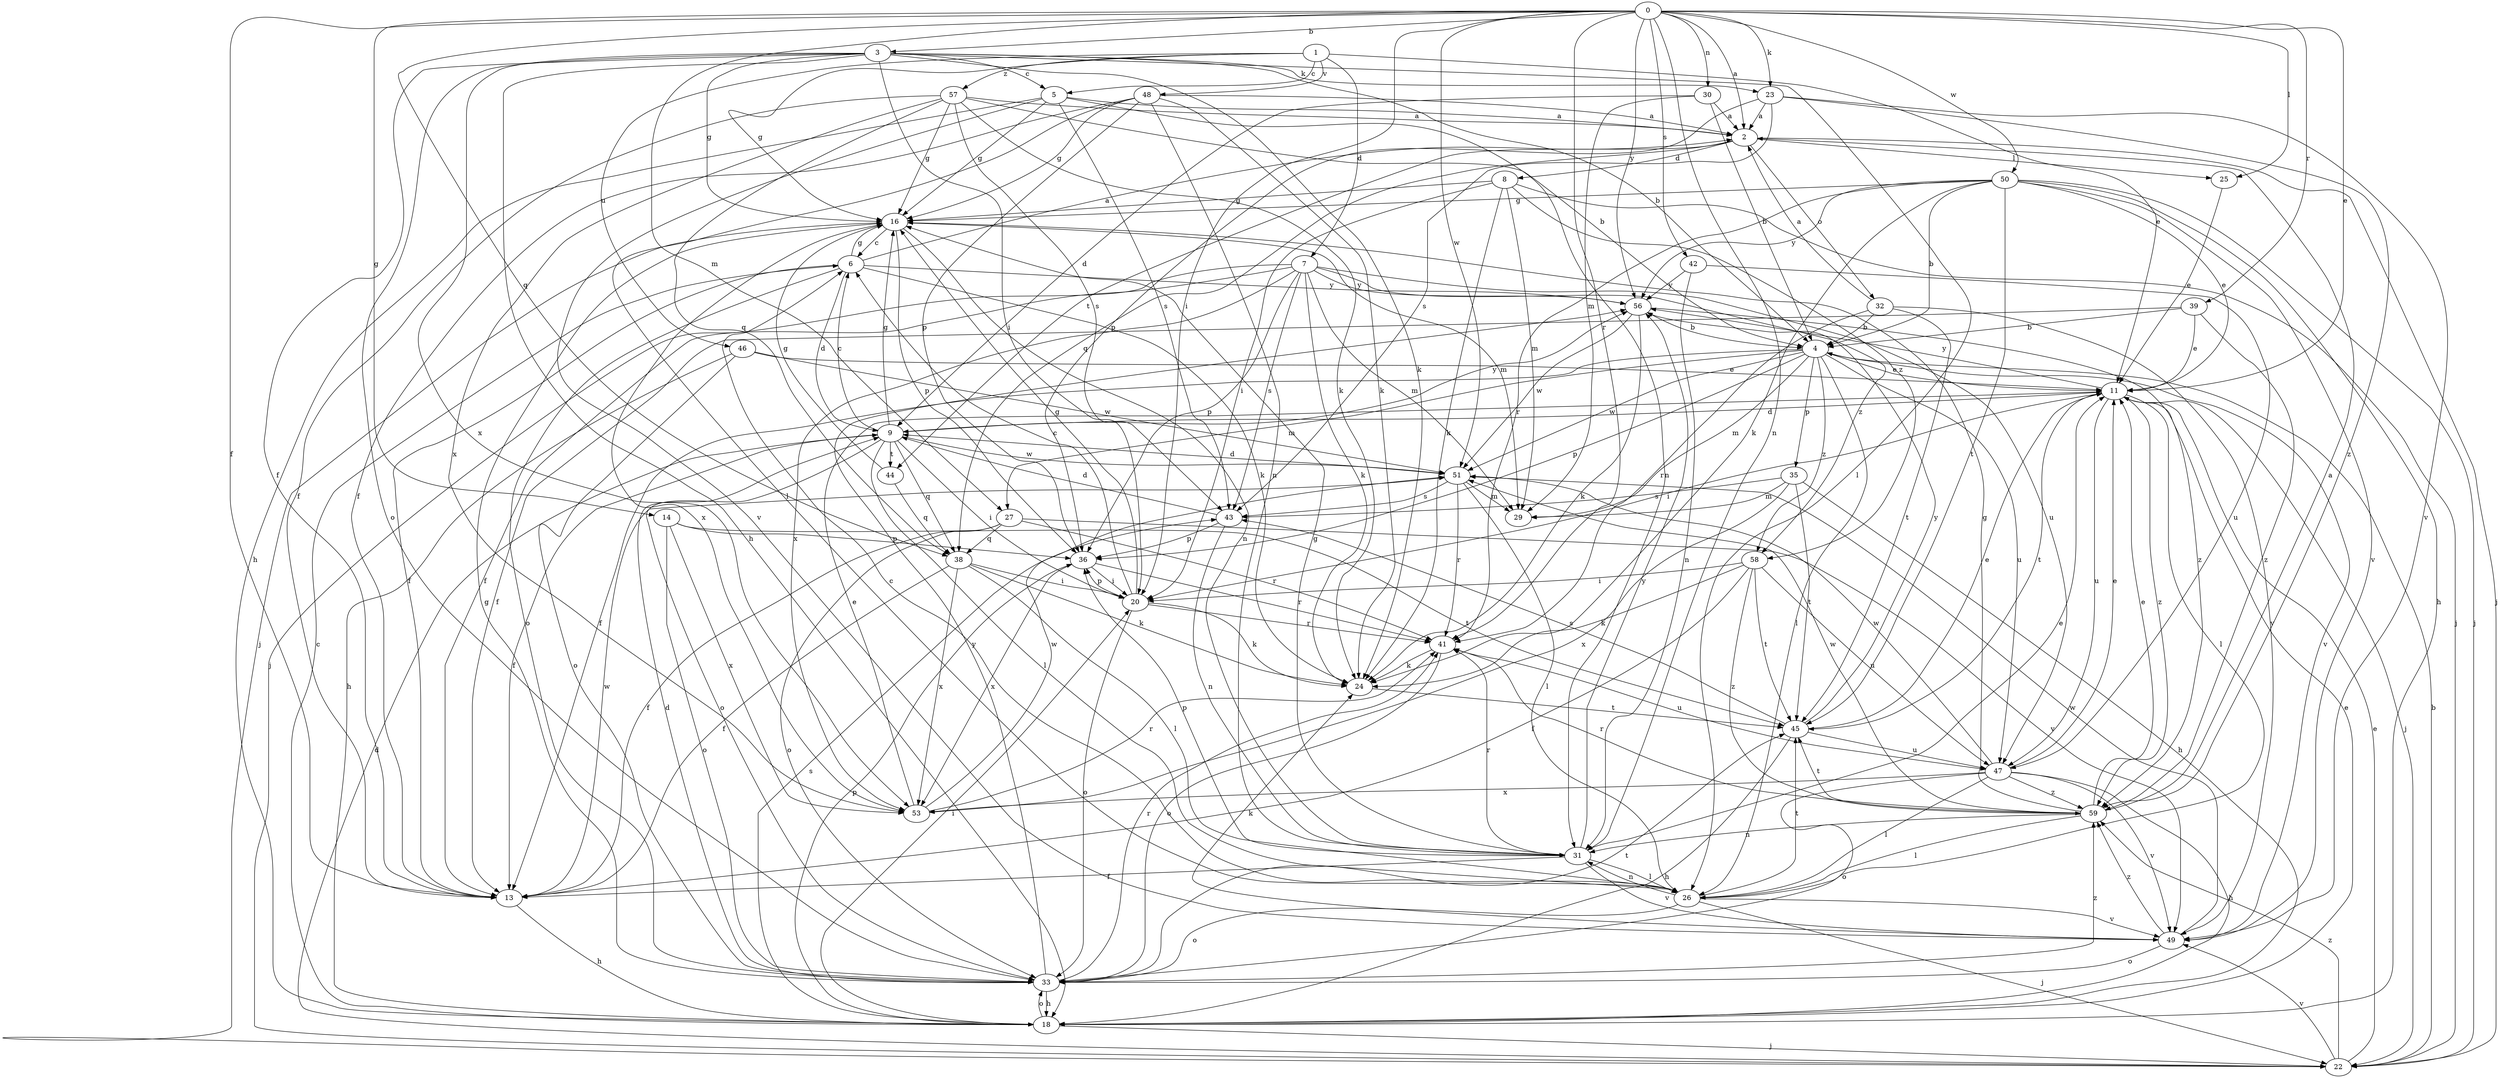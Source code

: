 strict digraph  {
0;
1;
2;
3;
4;
5;
6;
7;
8;
9;
11;
13;
14;
16;
18;
20;
22;
23;
24;
25;
26;
27;
29;
30;
31;
32;
33;
35;
36;
38;
39;
41;
42;
43;
44;
45;
46;
47;
48;
49;
50;
51;
53;
56;
57;
58;
59;
0 -> 2  [label=a];
0 -> 3  [label=b];
0 -> 11  [label=e];
0 -> 13  [label=f];
0 -> 14  [label=g];
0 -> 20  [label=i];
0 -> 23  [label=k];
0 -> 25  [label=l];
0 -> 27  [label=m];
0 -> 30  [label=n];
0 -> 31  [label=n];
0 -> 38  [label=q];
0 -> 39  [label=r];
0 -> 41  [label=r];
0 -> 42  [label=s];
0 -> 50  [label=w];
0 -> 51  [label=w];
0 -> 56  [label=y];
1 -> 5  [label=c];
1 -> 7  [label=d];
1 -> 11  [label=e];
1 -> 16  [label=g];
1 -> 46  [label=u];
1 -> 48  [label=v];
1 -> 57  [label=z];
2 -> 8  [label=d];
2 -> 22  [label=j];
2 -> 25  [label=l];
2 -> 32  [label=o];
2 -> 38  [label=q];
2 -> 44  [label=t];
3 -> 4  [label=b];
3 -> 5  [label=c];
3 -> 13  [label=f];
3 -> 16  [label=g];
3 -> 18  [label=h];
3 -> 20  [label=i];
3 -> 23  [label=k];
3 -> 24  [label=k];
3 -> 26  [label=l];
3 -> 33  [label=o];
3 -> 53  [label=x];
4 -> 11  [label=e];
4 -> 13  [label=f];
4 -> 26  [label=l];
4 -> 27  [label=m];
4 -> 29  [label=m];
4 -> 35  [label=p];
4 -> 36  [label=p];
4 -> 47  [label=u];
4 -> 49  [label=v];
4 -> 51  [label=w];
4 -> 58  [label=z];
5 -> 2  [label=a];
5 -> 16  [label=g];
5 -> 18  [label=h];
5 -> 31  [label=n];
5 -> 43  [label=s];
5 -> 49  [label=v];
6 -> 2  [label=a];
6 -> 9  [label=d];
6 -> 13  [label=f];
6 -> 16  [label=g];
6 -> 24  [label=k];
6 -> 33  [label=o];
6 -> 56  [label=y];
7 -> 13  [label=f];
7 -> 22  [label=j];
7 -> 24  [label=k];
7 -> 29  [label=m];
7 -> 36  [label=p];
7 -> 43  [label=s];
7 -> 47  [label=u];
7 -> 53  [label=x];
7 -> 56  [label=y];
7 -> 58  [label=z];
8 -> 16  [label=g];
8 -> 20  [label=i];
8 -> 22  [label=j];
8 -> 24  [label=k];
8 -> 29  [label=m];
8 -> 58  [label=z];
9 -> 6  [label=c];
9 -> 13  [label=f];
9 -> 16  [label=g];
9 -> 20  [label=i];
9 -> 26  [label=l];
9 -> 33  [label=o];
9 -> 38  [label=q];
9 -> 44  [label=t];
9 -> 51  [label=w];
9 -> 56  [label=y];
11 -> 9  [label=d];
11 -> 20  [label=i];
11 -> 22  [label=j];
11 -> 26  [label=l];
11 -> 45  [label=t];
11 -> 47  [label=u];
11 -> 56  [label=y];
11 -> 59  [label=z];
13 -> 18  [label=h];
13 -> 51  [label=w];
14 -> 33  [label=o];
14 -> 36  [label=p];
14 -> 45  [label=t];
14 -> 53  [label=x];
16 -> 6  [label=c];
16 -> 22  [label=j];
16 -> 29  [label=m];
16 -> 31  [label=n];
16 -> 36  [label=p];
16 -> 53  [label=x];
18 -> 6  [label=c];
18 -> 11  [label=e];
18 -> 20  [label=i];
18 -> 22  [label=j];
18 -> 33  [label=o];
18 -> 36  [label=p];
18 -> 43  [label=s];
20 -> 6  [label=c];
20 -> 16  [label=g];
20 -> 24  [label=k];
20 -> 33  [label=o];
20 -> 36  [label=p];
20 -> 41  [label=r];
22 -> 4  [label=b];
22 -> 9  [label=d];
22 -> 11  [label=e];
22 -> 49  [label=v];
22 -> 59  [label=z];
23 -> 2  [label=a];
23 -> 36  [label=p];
23 -> 43  [label=s];
23 -> 49  [label=v];
23 -> 59  [label=z];
24 -> 45  [label=t];
25 -> 11  [label=e];
26 -> 6  [label=c];
26 -> 22  [label=j];
26 -> 31  [label=n];
26 -> 33  [label=o];
26 -> 45  [label=t];
26 -> 49  [label=v];
27 -> 13  [label=f];
27 -> 33  [label=o];
27 -> 38  [label=q];
27 -> 41  [label=r];
27 -> 49  [label=v];
30 -> 2  [label=a];
30 -> 4  [label=b];
30 -> 9  [label=d];
30 -> 29  [label=m];
31 -> 11  [label=e];
31 -> 13  [label=f];
31 -> 16  [label=g];
31 -> 26  [label=l];
31 -> 36  [label=p];
31 -> 41  [label=r];
31 -> 49  [label=v];
31 -> 56  [label=y];
32 -> 2  [label=a];
32 -> 4  [label=b];
32 -> 41  [label=r];
32 -> 45  [label=t];
32 -> 49  [label=v];
33 -> 9  [label=d];
33 -> 16  [label=g];
33 -> 18  [label=h];
33 -> 41  [label=r];
33 -> 45  [label=t];
33 -> 56  [label=y];
33 -> 59  [label=z];
35 -> 18  [label=h];
35 -> 29  [label=m];
35 -> 43  [label=s];
35 -> 45  [label=t];
35 -> 53  [label=x];
36 -> 20  [label=i];
36 -> 41  [label=r];
36 -> 53  [label=x];
38 -> 13  [label=f];
38 -> 20  [label=i];
38 -> 24  [label=k];
38 -> 26  [label=l];
38 -> 53  [label=x];
39 -> 4  [label=b];
39 -> 11  [label=e];
39 -> 13  [label=f];
39 -> 59  [label=z];
41 -> 24  [label=k];
41 -> 33  [label=o];
41 -> 47  [label=u];
42 -> 31  [label=n];
42 -> 47  [label=u];
42 -> 56  [label=y];
43 -> 9  [label=d];
43 -> 31  [label=n];
43 -> 36  [label=p];
44 -> 16  [label=g];
44 -> 38  [label=q];
45 -> 11  [label=e];
45 -> 18  [label=h];
45 -> 43  [label=s];
45 -> 47  [label=u];
45 -> 56  [label=y];
46 -> 11  [label=e];
46 -> 18  [label=h];
46 -> 33  [label=o];
46 -> 51  [label=w];
47 -> 11  [label=e];
47 -> 18  [label=h];
47 -> 26  [label=l];
47 -> 33  [label=o];
47 -> 49  [label=v];
47 -> 51  [label=w];
47 -> 53  [label=x];
47 -> 59  [label=z];
48 -> 2  [label=a];
48 -> 13  [label=f];
48 -> 16  [label=g];
48 -> 24  [label=k];
48 -> 26  [label=l];
48 -> 31  [label=n];
48 -> 36  [label=p];
49 -> 24  [label=k];
49 -> 33  [label=o];
49 -> 51  [label=w];
49 -> 59  [label=z];
50 -> 4  [label=b];
50 -> 11  [label=e];
50 -> 16  [label=g];
50 -> 18  [label=h];
50 -> 22  [label=j];
50 -> 24  [label=k];
50 -> 41  [label=r];
50 -> 45  [label=t];
50 -> 49  [label=v];
50 -> 56  [label=y];
51 -> 9  [label=d];
51 -> 26  [label=l];
51 -> 29  [label=m];
51 -> 41  [label=r];
51 -> 43  [label=s];
53 -> 11  [label=e];
53 -> 41  [label=r];
53 -> 51  [label=w];
56 -> 4  [label=b];
56 -> 24  [label=k];
56 -> 51  [label=w];
56 -> 59  [label=z];
57 -> 2  [label=a];
57 -> 4  [label=b];
57 -> 13  [label=f];
57 -> 16  [label=g];
57 -> 24  [label=k];
57 -> 38  [label=q];
57 -> 43  [label=s];
57 -> 53  [label=x];
58 -> 13  [label=f];
58 -> 20  [label=i];
58 -> 24  [label=k];
58 -> 45  [label=t];
58 -> 47  [label=u];
58 -> 59  [label=z];
59 -> 2  [label=a];
59 -> 11  [label=e];
59 -> 16  [label=g];
59 -> 26  [label=l];
59 -> 31  [label=n];
59 -> 41  [label=r];
59 -> 45  [label=t];
59 -> 51  [label=w];
}
